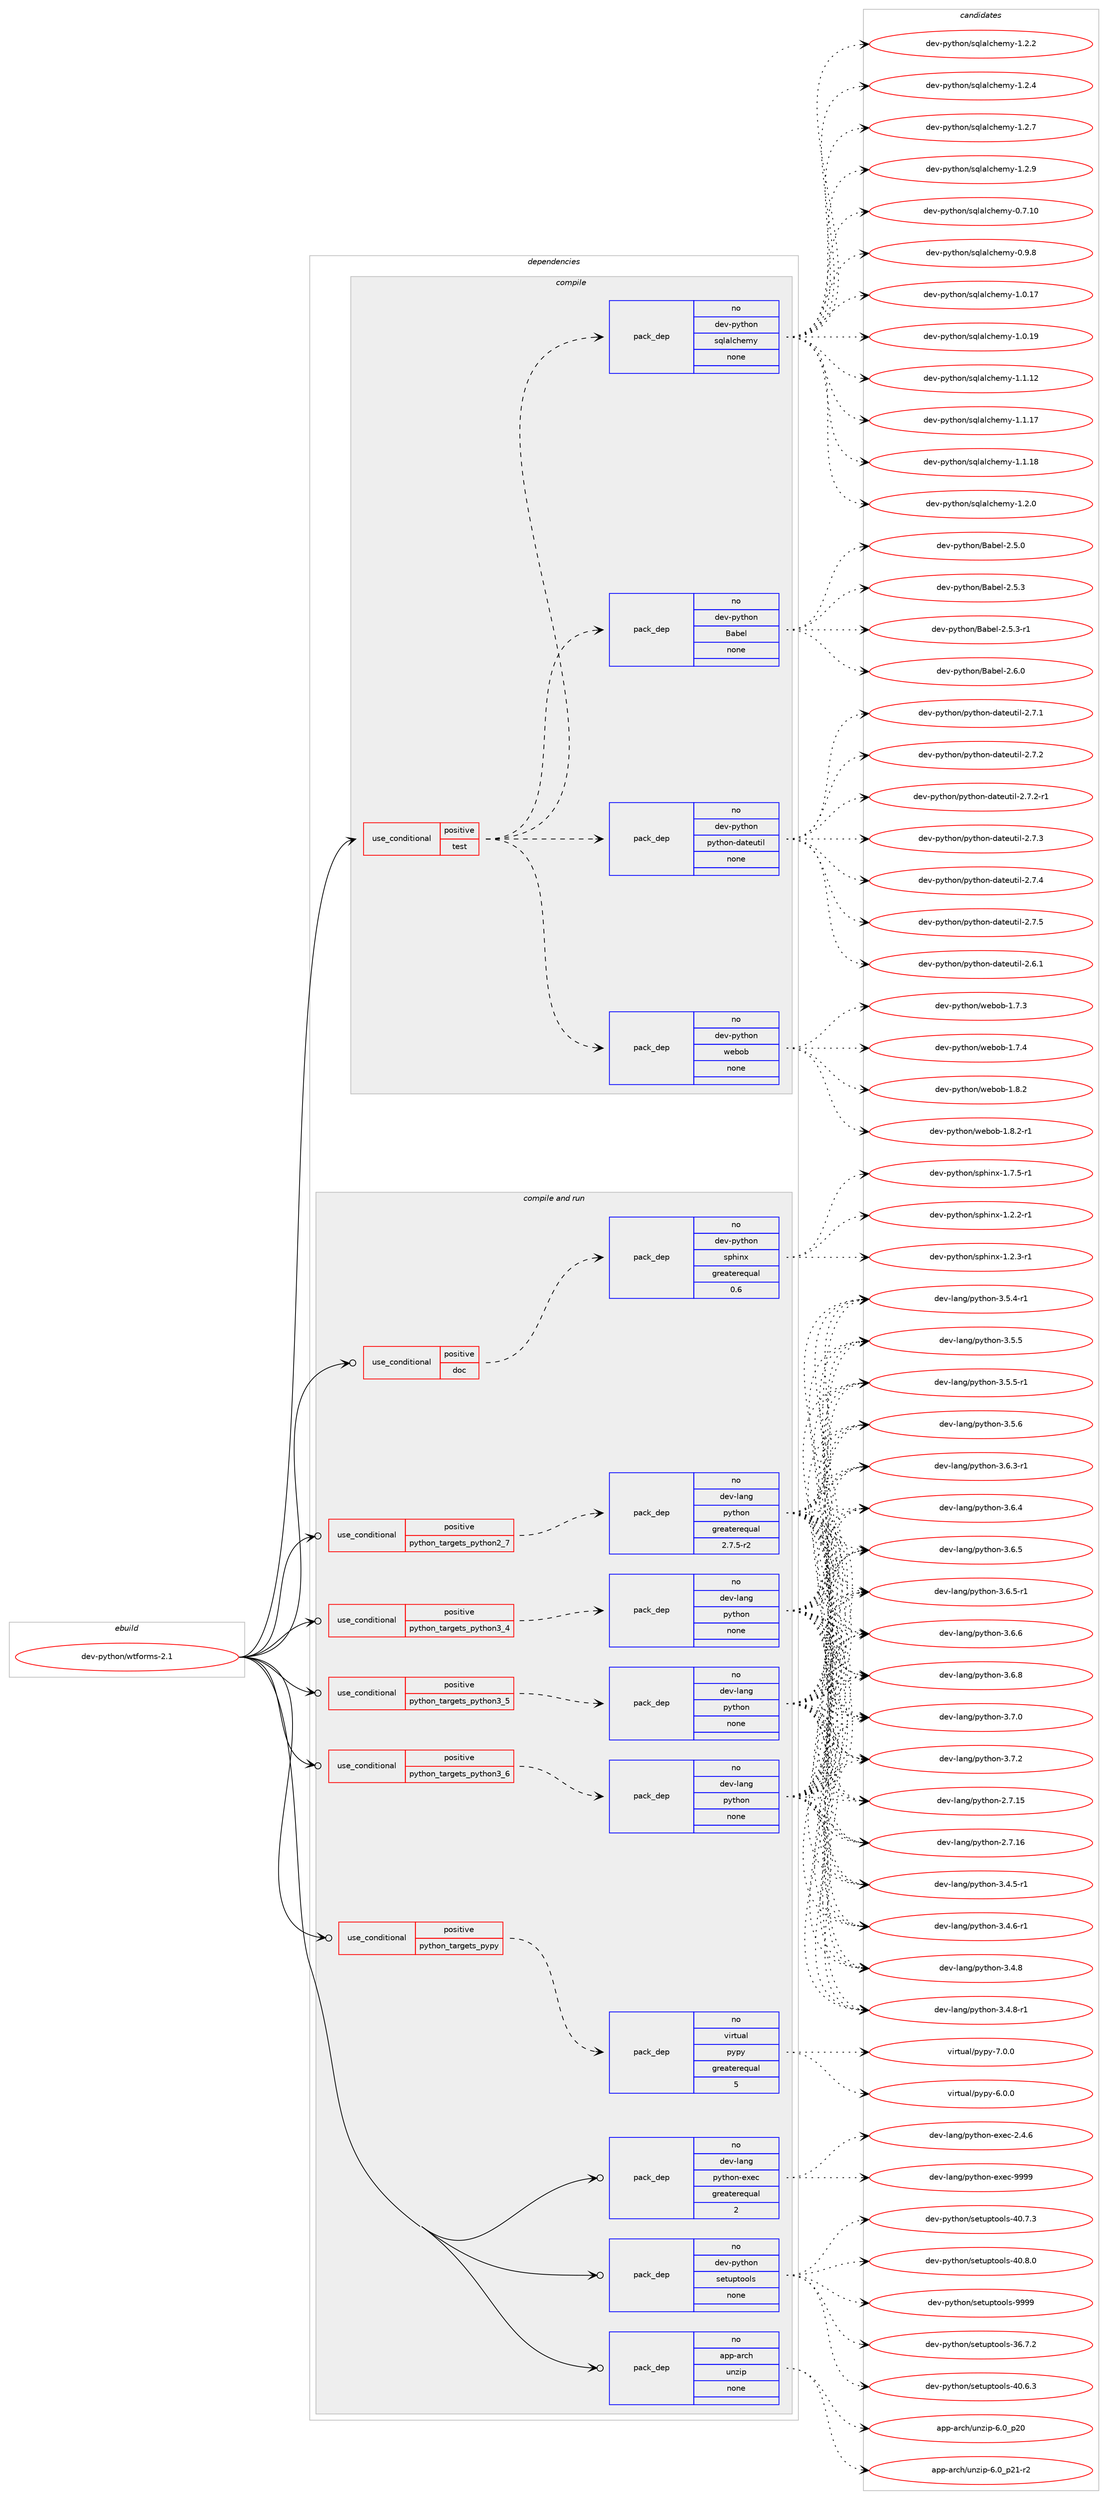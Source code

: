 digraph prolog {

# *************
# Graph options
# *************

newrank=true;
concentrate=true;
compound=true;
graph [rankdir=LR,fontname=Helvetica,fontsize=10,ranksep=1.5];#, ranksep=2.5, nodesep=0.2];
edge  [arrowhead=vee];
node  [fontname=Helvetica,fontsize=10];

# **********
# The ebuild
# **********

subgraph cluster_leftcol {
color=gray;
rank=same;
label=<<i>ebuild</i>>;
id [label="dev-python/wtforms-2.1", color=red, width=4, href="../dev-python/wtforms-2.1.svg"];
}

# ****************
# The dependencies
# ****************

subgraph cluster_midcol {
color=gray;
label=<<i>dependencies</i>>;
subgraph cluster_compile {
fillcolor="#eeeeee";
style=filled;
label=<<i>compile</i>>;
subgraph cond386977 {
dependency1448411 [label=<<TABLE BORDER="0" CELLBORDER="1" CELLSPACING="0" CELLPADDING="4"><TR><TD ROWSPAN="3" CELLPADDING="10">use_conditional</TD></TR><TR><TD>positive</TD></TR><TR><TD>test</TD></TR></TABLE>>, shape=none, color=red];
subgraph pack1038064 {
dependency1448412 [label=<<TABLE BORDER="0" CELLBORDER="1" CELLSPACING="0" CELLPADDING="4" WIDTH="220"><TR><TD ROWSPAN="6" CELLPADDING="30">pack_dep</TD></TR><TR><TD WIDTH="110">no</TD></TR><TR><TD>dev-python</TD></TR><TR><TD>Babel</TD></TR><TR><TD>none</TD></TR><TR><TD></TD></TR></TABLE>>, shape=none, color=blue];
}
dependency1448411:e -> dependency1448412:w [weight=20,style="dashed",arrowhead="vee"];
subgraph pack1038065 {
dependency1448413 [label=<<TABLE BORDER="0" CELLBORDER="1" CELLSPACING="0" CELLPADDING="4" WIDTH="220"><TR><TD ROWSPAN="6" CELLPADDING="30">pack_dep</TD></TR><TR><TD WIDTH="110">no</TD></TR><TR><TD>dev-python</TD></TR><TR><TD>sqlalchemy</TD></TR><TR><TD>none</TD></TR><TR><TD></TD></TR></TABLE>>, shape=none, color=blue];
}
dependency1448411:e -> dependency1448413:w [weight=20,style="dashed",arrowhead="vee"];
subgraph pack1038066 {
dependency1448414 [label=<<TABLE BORDER="0" CELLBORDER="1" CELLSPACING="0" CELLPADDING="4" WIDTH="220"><TR><TD ROWSPAN="6" CELLPADDING="30">pack_dep</TD></TR><TR><TD WIDTH="110">no</TD></TR><TR><TD>dev-python</TD></TR><TR><TD>webob</TD></TR><TR><TD>none</TD></TR><TR><TD></TD></TR></TABLE>>, shape=none, color=blue];
}
dependency1448411:e -> dependency1448414:w [weight=20,style="dashed",arrowhead="vee"];
subgraph pack1038067 {
dependency1448415 [label=<<TABLE BORDER="0" CELLBORDER="1" CELLSPACING="0" CELLPADDING="4" WIDTH="220"><TR><TD ROWSPAN="6" CELLPADDING="30">pack_dep</TD></TR><TR><TD WIDTH="110">no</TD></TR><TR><TD>dev-python</TD></TR><TR><TD>python-dateutil</TD></TR><TR><TD>none</TD></TR><TR><TD></TD></TR></TABLE>>, shape=none, color=blue];
}
dependency1448411:e -> dependency1448415:w [weight=20,style="dashed",arrowhead="vee"];
}
id:e -> dependency1448411:w [weight=20,style="solid",arrowhead="vee"];
}
subgraph cluster_compileandrun {
fillcolor="#eeeeee";
style=filled;
label=<<i>compile and run</i>>;
subgraph cond386978 {
dependency1448416 [label=<<TABLE BORDER="0" CELLBORDER="1" CELLSPACING="0" CELLPADDING="4"><TR><TD ROWSPAN="3" CELLPADDING="10">use_conditional</TD></TR><TR><TD>positive</TD></TR><TR><TD>doc</TD></TR></TABLE>>, shape=none, color=red];
subgraph pack1038068 {
dependency1448417 [label=<<TABLE BORDER="0" CELLBORDER="1" CELLSPACING="0" CELLPADDING="4" WIDTH="220"><TR><TD ROWSPAN="6" CELLPADDING="30">pack_dep</TD></TR><TR><TD WIDTH="110">no</TD></TR><TR><TD>dev-python</TD></TR><TR><TD>sphinx</TD></TR><TR><TD>greaterequal</TD></TR><TR><TD>0.6</TD></TR></TABLE>>, shape=none, color=blue];
}
dependency1448416:e -> dependency1448417:w [weight=20,style="dashed",arrowhead="vee"];
}
id:e -> dependency1448416:w [weight=20,style="solid",arrowhead="odotvee"];
subgraph cond386979 {
dependency1448418 [label=<<TABLE BORDER="0" CELLBORDER="1" CELLSPACING="0" CELLPADDING="4"><TR><TD ROWSPAN="3" CELLPADDING="10">use_conditional</TD></TR><TR><TD>positive</TD></TR><TR><TD>python_targets_pypy</TD></TR></TABLE>>, shape=none, color=red];
subgraph pack1038069 {
dependency1448419 [label=<<TABLE BORDER="0" CELLBORDER="1" CELLSPACING="0" CELLPADDING="4" WIDTH="220"><TR><TD ROWSPAN="6" CELLPADDING="30">pack_dep</TD></TR><TR><TD WIDTH="110">no</TD></TR><TR><TD>virtual</TD></TR><TR><TD>pypy</TD></TR><TR><TD>greaterequal</TD></TR><TR><TD>5</TD></TR></TABLE>>, shape=none, color=blue];
}
dependency1448418:e -> dependency1448419:w [weight=20,style="dashed",arrowhead="vee"];
}
id:e -> dependency1448418:w [weight=20,style="solid",arrowhead="odotvee"];
subgraph cond386980 {
dependency1448420 [label=<<TABLE BORDER="0" CELLBORDER="1" CELLSPACING="0" CELLPADDING="4"><TR><TD ROWSPAN="3" CELLPADDING="10">use_conditional</TD></TR><TR><TD>positive</TD></TR><TR><TD>python_targets_python2_7</TD></TR></TABLE>>, shape=none, color=red];
subgraph pack1038070 {
dependency1448421 [label=<<TABLE BORDER="0" CELLBORDER="1" CELLSPACING="0" CELLPADDING="4" WIDTH="220"><TR><TD ROWSPAN="6" CELLPADDING="30">pack_dep</TD></TR><TR><TD WIDTH="110">no</TD></TR><TR><TD>dev-lang</TD></TR><TR><TD>python</TD></TR><TR><TD>greaterequal</TD></TR><TR><TD>2.7.5-r2</TD></TR></TABLE>>, shape=none, color=blue];
}
dependency1448420:e -> dependency1448421:w [weight=20,style="dashed",arrowhead="vee"];
}
id:e -> dependency1448420:w [weight=20,style="solid",arrowhead="odotvee"];
subgraph cond386981 {
dependency1448422 [label=<<TABLE BORDER="0" CELLBORDER="1" CELLSPACING="0" CELLPADDING="4"><TR><TD ROWSPAN="3" CELLPADDING="10">use_conditional</TD></TR><TR><TD>positive</TD></TR><TR><TD>python_targets_python3_4</TD></TR></TABLE>>, shape=none, color=red];
subgraph pack1038071 {
dependency1448423 [label=<<TABLE BORDER="0" CELLBORDER="1" CELLSPACING="0" CELLPADDING="4" WIDTH="220"><TR><TD ROWSPAN="6" CELLPADDING="30">pack_dep</TD></TR><TR><TD WIDTH="110">no</TD></TR><TR><TD>dev-lang</TD></TR><TR><TD>python</TD></TR><TR><TD>none</TD></TR><TR><TD></TD></TR></TABLE>>, shape=none, color=blue];
}
dependency1448422:e -> dependency1448423:w [weight=20,style="dashed",arrowhead="vee"];
}
id:e -> dependency1448422:w [weight=20,style="solid",arrowhead="odotvee"];
subgraph cond386982 {
dependency1448424 [label=<<TABLE BORDER="0" CELLBORDER="1" CELLSPACING="0" CELLPADDING="4"><TR><TD ROWSPAN="3" CELLPADDING="10">use_conditional</TD></TR><TR><TD>positive</TD></TR><TR><TD>python_targets_python3_5</TD></TR></TABLE>>, shape=none, color=red];
subgraph pack1038072 {
dependency1448425 [label=<<TABLE BORDER="0" CELLBORDER="1" CELLSPACING="0" CELLPADDING="4" WIDTH="220"><TR><TD ROWSPAN="6" CELLPADDING="30">pack_dep</TD></TR><TR><TD WIDTH="110">no</TD></TR><TR><TD>dev-lang</TD></TR><TR><TD>python</TD></TR><TR><TD>none</TD></TR><TR><TD></TD></TR></TABLE>>, shape=none, color=blue];
}
dependency1448424:e -> dependency1448425:w [weight=20,style="dashed",arrowhead="vee"];
}
id:e -> dependency1448424:w [weight=20,style="solid",arrowhead="odotvee"];
subgraph cond386983 {
dependency1448426 [label=<<TABLE BORDER="0" CELLBORDER="1" CELLSPACING="0" CELLPADDING="4"><TR><TD ROWSPAN="3" CELLPADDING="10">use_conditional</TD></TR><TR><TD>positive</TD></TR><TR><TD>python_targets_python3_6</TD></TR></TABLE>>, shape=none, color=red];
subgraph pack1038073 {
dependency1448427 [label=<<TABLE BORDER="0" CELLBORDER="1" CELLSPACING="0" CELLPADDING="4" WIDTH="220"><TR><TD ROWSPAN="6" CELLPADDING="30">pack_dep</TD></TR><TR><TD WIDTH="110">no</TD></TR><TR><TD>dev-lang</TD></TR><TR><TD>python</TD></TR><TR><TD>none</TD></TR><TR><TD></TD></TR></TABLE>>, shape=none, color=blue];
}
dependency1448426:e -> dependency1448427:w [weight=20,style="dashed",arrowhead="vee"];
}
id:e -> dependency1448426:w [weight=20,style="solid",arrowhead="odotvee"];
subgraph pack1038074 {
dependency1448428 [label=<<TABLE BORDER="0" CELLBORDER="1" CELLSPACING="0" CELLPADDING="4" WIDTH="220"><TR><TD ROWSPAN="6" CELLPADDING="30">pack_dep</TD></TR><TR><TD WIDTH="110">no</TD></TR><TR><TD>app-arch</TD></TR><TR><TD>unzip</TD></TR><TR><TD>none</TD></TR><TR><TD></TD></TR></TABLE>>, shape=none, color=blue];
}
id:e -> dependency1448428:w [weight=20,style="solid",arrowhead="odotvee"];
subgraph pack1038075 {
dependency1448429 [label=<<TABLE BORDER="0" CELLBORDER="1" CELLSPACING="0" CELLPADDING="4" WIDTH="220"><TR><TD ROWSPAN="6" CELLPADDING="30">pack_dep</TD></TR><TR><TD WIDTH="110">no</TD></TR><TR><TD>dev-lang</TD></TR><TR><TD>python-exec</TD></TR><TR><TD>greaterequal</TD></TR><TR><TD>2</TD></TR></TABLE>>, shape=none, color=blue];
}
id:e -> dependency1448429:w [weight=20,style="solid",arrowhead="odotvee"];
subgraph pack1038076 {
dependency1448430 [label=<<TABLE BORDER="0" CELLBORDER="1" CELLSPACING="0" CELLPADDING="4" WIDTH="220"><TR><TD ROWSPAN="6" CELLPADDING="30">pack_dep</TD></TR><TR><TD WIDTH="110">no</TD></TR><TR><TD>dev-python</TD></TR><TR><TD>setuptools</TD></TR><TR><TD>none</TD></TR><TR><TD></TD></TR></TABLE>>, shape=none, color=blue];
}
id:e -> dependency1448430:w [weight=20,style="solid",arrowhead="odotvee"];
}
subgraph cluster_run {
fillcolor="#eeeeee";
style=filled;
label=<<i>run</i>>;
}
}

# **************
# The candidates
# **************

subgraph cluster_choices {
rank=same;
color=gray;
label=<<i>candidates</i>>;

subgraph choice1038064 {
color=black;
nodesep=1;
choice1001011184511212111610411111047669798101108455046534648 [label="dev-python/Babel-2.5.0", color=red, width=4,href="../dev-python/Babel-2.5.0.svg"];
choice1001011184511212111610411111047669798101108455046534651 [label="dev-python/Babel-2.5.3", color=red, width=4,href="../dev-python/Babel-2.5.3.svg"];
choice10010111845112121116104111110476697981011084550465346514511449 [label="dev-python/Babel-2.5.3-r1", color=red, width=4,href="../dev-python/Babel-2.5.3-r1.svg"];
choice1001011184511212111610411111047669798101108455046544648 [label="dev-python/Babel-2.6.0", color=red, width=4,href="../dev-python/Babel-2.6.0.svg"];
dependency1448412:e -> choice1001011184511212111610411111047669798101108455046534648:w [style=dotted,weight="100"];
dependency1448412:e -> choice1001011184511212111610411111047669798101108455046534651:w [style=dotted,weight="100"];
dependency1448412:e -> choice10010111845112121116104111110476697981011084550465346514511449:w [style=dotted,weight="100"];
dependency1448412:e -> choice1001011184511212111610411111047669798101108455046544648:w [style=dotted,weight="100"];
}
subgraph choice1038065 {
color=black;
nodesep=1;
choice1001011184511212111610411111047115113108971089910410110912145484655464948 [label="dev-python/sqlalchemy-0.7.10", color=red, width=4,href="../dev-python/sqlalchemy-0.7.10.svg"];
choice10010111845112121116104111110471151131089710899104101109121454846574656 [label="dev-python/sqlalchemy-0.9.8", color=red, width=4,href="../dev-python/sqlalchemy-0.9.8.svg"];
choice1001011184511212111610411111047115113108971089910410110912145494648464955 [label="dev-python/sqlalchemy-1.0.17", color=red, width=4,href="../dev-python/sqlalchemy-1.0.17.svg"];
choice1001011184511212111610411111047115113108971089910410110912145494648464957 [label="dev-python/sqlalchemy-1.0.19", color=red, width=4,href="../dev-python/sqlalchemy-1.0.19.svg"];
choice1001011184511212111610411111047115113108971089910410110912145494649464950 [label="dev-python/sqlalchemy-1.1.12", color=red, width=4,href="../dev-python/sqlalchemy-1.1.12.svg"];
choice1001011184511212111610411111047115113108971089910410110912145494649464955 [label="dev-python/sqlalchemy-1.1.17", color=red, width=4,href="../dev-python/sqlalchemy-1.1.17.svg"];
choice1001011184511212111610411111047115113108971089910410110912145494649464956 [label="dev-python/sqlalchemy-1.1.18", color=red, width=4,href="../dev-python/sqlalchemy-1.1.18.svg"];
choice10010111845112121116104111110471151131089710899104101109121454946504648 [label="dev-python/sqlalchemy-1.2.0", color=red, width=4,href="../dev-python/sqlalchemy-1.2.0.svg"];
choice10010111845112121116104111110471151131089710899104101109121454946504650 [label="dev-python/sqlalchemy-1.2.2", color=red, width=4,href="../dev-python/sqlalchemy-1.2.2.svg"];
choice10010111845112121116104111110471151131089710899104101109121454946504652 [label="dev-python/sqlalchemy-1.2.4", color=red, width=4,href="../dev-python/sqlalchemy-1.2.4.svg"];
choice10010111845112121116104111110471151131089710899104101109121454946504655 [label="dev-python/sqlalchemy-1.2.7", color=red, width=4,href="../dev-python/sqlalchemy-1.2.7.svg"];
choice10010111845112121116104111110471151131089710899104101109121454946504657 [label="dev-python/sqlalchemy-1.2.9", color=red, width=4,href="../dev-python/sqlalchemy-1.2.9.svg"];
dependency1448413:e -> choice1001011184511212111610411111047115113108971089910410110912145484655464948:w [style=dotted,weight="100"];
dependency1448413:e -> choice10010111845112121116104111110471151131089710899104101109121454846574656:w [style=dotted,weight="100"];
dependency1448413:e -> choice1001011184511212111610411111047115113108971089910410110912145494648464955:w [style=dotted,weight="100"];
dependency1448413:e -> choice1001011184511212111610411111047115113108971089910410110912145494648464957:w [style=dotted,weight="100"];
dependency1448413:e -> choice1001011184511212111610411111047115113108971089910410110912145494649464950:w [style=dotted,weight="100"];
dependency1448413:e -> choice1001011184511212111610411111047115113108971089910410110912145494649464955:w [style=dotted,weight="100"];
dependency1448413:e -> choice1001011184511212111610411111047115113108971089910410110912145494649464956:w [style=dotted,weight="100"];
dependency1448413:e -> choice10010111845112121116104111110471151131089710899104101109121454946504648:w [style=dotted,weight="100"];
dependency1448413:e -> choice10010111845112121116104111110471151131089710899104101109121454946504650:w [style=dotted,weight="100"];
dependency1448413:e -> choice10010111845112121116104111110471151131089710899104101109121454946504652:w [style=dotted,weight="100"];
dependency1448413:e -> choice10010111845112121116104111110471151131089710899104101109121454946504655:w [style=dotted,weight="100"];
dependency1448413:e -> choice10010111845112121116104111110471151131089710899104101109121454946504657:w [style=dotted,weight="100"];
}
subgraph choice1038066 {
color=black;
nodesep=1;
choice10010111845112121116104111110471191019811198454946554651 [label="dev-python/webob-1.7.3", color=red, width=4,href="../dev-python/webob-1.7.3.svg"];
choice10010111845112121116104111110471191019811198454946554652 [label="dev-python/webob-1.7.4", color=red, width=4,href="../dev-python/webob-1.7.4.svg"];
choice10010111845112121116104111110471191019811198454946564650 [label="dev-python/webob-1.8.2", color=red, width=4,href="../dev-python/webob-1.8.2.svg"];
choice100101118451121211161041111104711910198111984549465646504511449 [label="dev-python/webob-1.8.2-r1", color=red, width=4,href="../dev-python/webob-1.8.2-r1.svg"];
dependency1448414:e -> choice10010111845112121116104111110471191019811198454946554651:w [style=dotted,weight="100"];
dependency1448414:e -> choice10010111845112121116104111110471191019811198454946554652:w [style=dotted,weight="100"];
dependency1448414:e -> choice10010111845112121116104111110471191019811198454946564650:w [style=dotted,weight="100"];
dependency1448414:e -> choice100101118451121211161041111104711910198111984549465646504511449:w [style=dotted,weight="100"];
}
subgraph choice1038067 {
color=black;
nodesep=1;
choice10010111845112121116104111110471121211161041111104510097116101117116105108455046544649 [label="dev-python/python-dateutil-2.6.1", color=red, width=4,href="../dev-python/python-dateutil-2.6.1.svg"];
choice10010111845112121116104111110471121211161041111104510097116101117116105108455046554649 [label="dev-python/python-dateutil-2.7.1", color=red, width=4,href="../dev-python/python-dateutil-2.7.1.svg"];
choice10010111845112121116104111110471121211161041111104510097116101117116105108455046554650 [label="dev-python/python-dateutil-2.7.2", color=red, width=4,href="../dev-python/python-dateutil-2.7.2.svg"];
choice100101118451121211161041111104711212111610411111045100971161011171161051084550465546504511449 [label="dev-python/python-dateutil-2.7.2-r1", color=red, width=4,href="../dev-python/python-dateutil-2.7.2-r1.svg"];
choice10010111845112121116104111110471121211161041111104510097116101117116105108455046554651 [label="dev-python/python-dateutil-2.7.3", color=red, width=4,href="../dev-python/python-dateutil-2.7.3.svg"];
choice10010111845112121116104111110471121211161041111104510097116101117116105108455046554652 [label="dev-python/python-dateutil-2.7.4", color=red, width=4,href="../dev-python/python-dateutil-2.7.4.svg"];
choice10010111845112121116104111110471121211161041111104510097116101117116105108455046554653 [label="dev-python/python-dateutil-2.7.5", color=red, width=4,href="../dev-python/python-dateutil-2.7.5.svg"];
dependency1448415:e -> choice10010111845112121116104111110471121211161041111104510097116101117116105108455046544649:w [style=dotted,weight="100"];
dependency1448415:e -> choice10010111845112121116104111110471121211161041111104510097116101117116105108455046554649:w [style=dotted,weight="100"];
dependency1448415:e -> choice10010111845112121116104111110471121211161041111104510097116101117116105108455046554650:w [style=dotted,weight="100"];
dependency1448415:e -> choice100101118451121211161041111104711212111610411111045100971161011171161051084550465546504511449:w [style=dotted,weight="100"];
dependency1448415:e -> choice10010111845112121116104111110471121211161041111104510097116101117116105108455046554651:w [style=dotted,weight="100"];
dependency1448415:e -> choice10010111845112121116104111110471121211161041111104510097116101117116105108455046554652:w [style=dotted,weight="100"];
dependency1448415:e -> choice10010111845112121116104111110471121211161041111104510097116101117116105108455046554653:w [style=dotted,weight="100"];
}
subgraph choice1038068 {
color=black;
nodesep=1;
choice10010111845112121116104111110471151121041051101204549465046504511449 [label="dev-python/sphinx-1.2.2-r1", color=red, width=4,href="../dev-python/sphinx-1.2.2-r1.svg"];
choice10010111845112121116104111110471151121041051101204549465046514511449 [label="dev-python/sphinx-1.2.3-r1", color=red, width=4,href="../dev-python/sphinx-1.2.3-r1.svg"];
choice10010111845112121116104111110471151121041051101204549465546534511449 [label="dev-python/sphinx-1.7.5-r1", color=red, width=4,href="../dev-python/sphinx-1.7.5-r1.svg"];
dependency1448417:e -> choice10010111845112121116104111110471151121041051101204549465046504511449:w [style=dotted,weight="100"];
dependency1448417:e -> choice10010111845112121116104111110471151121041051101204549465046514511449:w [style=dotted,weight="100"];
dependency1448417:e -> choice10010111845112121116104111110471151121041051101204549465546534511449:w [style=dotted,weight="100"];
}
subgraph choice1038069 {
color=black;
nodesep=1;
choice1181051141161179710847112121112121455446484648 [label="virtual/pypy-6.0.0", color=red, width=4,href="../virtual/pypy-6.0.0.svg"];
choice1181051141161179710847112121112121455546484648 [label="virtual/pypy-7.0.0", color=red, width=4,href="../virtual/pypy-7.0.0.svg"];
dependency1448419:e -> choice1181051141161179710847112121112121455446484648:w [style=dotted,weight="100"];
dependency1448419:e -> choice1181051141161179710847112121112121455546484648:w [style=dotted,weight="100"];
}
subgraph choice1038070 {
color=black;
nodesep=1;
choice10010111845108971101034711212111610411111045504655464953 [label="dev-lang/python-2.7.15", color=red, width=4,href="../dev-lang/python-2.7.15.svg"];
choice10010111845108971101034711212111610411111045504655464954 [label="dev-lang/python-2.7.16", color=red, width=4,href="../dev-lang/python-2.7.16.svg"];
choice1001011184510897110103471121211161041111104551465246534511449 [label="dev-lang/python-3.4.5-r1", color=red, width=4,href="../dev-lang/python-3.4.5-r1.svg"];
choice1001011184510897110103471121211161041111104551465246544511449 [label="dev-lang/python-3.4.6-r1", color=red, width=4,href="../dev-lang/python-3.4.6-r1.svg"];
choice100101118451089711010347112121116104111110455146524656 [label="dev-lang/python-3.4.8", color=red, width=4,href="../dev-lang/python-3.4.8.svg"];
choice1001011184510897110103471121211161041111104551465246564511449 [label="dev-lang/python-3.4.8-r1", color=red, width=4,href="../dev-lang/python-3.4.8-r1.svg"];
choice1001011184510897110103471121211161041111104551465346524511449 [label="dev-lang/python-3.5.4-r1", color=red, width=4,href="../dev-lang/python-3.5.4-r1.svg"];
choice100101118451089711010347112121116104111110455146534653 [label="dev-lang/python-3.5.5", color=red, width=4,href="../dev-lang/python-3.5.5.svg"];
choice1001011184510897110103471121211161041111104551465346534511449 [label="dev-lang/python-3.5.5-r1", color=red, width=4,href="../dev-lang/python-3.5.5-r1.svg"];
choice100101118451089711010347112121116104111110455146534654 [label="dev-lang/python-3.5.6", color=red, width=4,href="../dev-lang/python-3.5.6.svg"];
choice1001011184510897110103471121211161041111104551465446514511449 [label="dev-lang/python-3.6.3-r1", color=red, width=4,href="../dev-lang/python-3.6.3-r1.svg"];
choice100101118451089711010347112121116104111110455146544652 [label="dev-lang/python-3.6.4", color=red, width=4,href="../dev-lang/python-3.6.4.svg"];
choice100101118451089711010347112121116104111110455146544653 [label="dev-lang/python-3.6.5", color=red, width=4,href="../dev-lang/python-3.6.5.svg"];
choice1001011184510897110103471121211161041111104551465446534511449 [label="dev-lang/python-3.6.5-r1", color=red, width=4,href="../dev-lang/python-3.6.5-r1.svg"];
choice100101118451089711010347112121116104111110455146544654 [label="dev-lang/python-3.6.6", color=red, width=4,href="../dev-lang/python-3.6.6.svg"];
choice100101118451089711010347112121116104111110455146544656 [label="dev-lang/python-3.6.8", color=red, width=4,href="../dev-lang/python-3.6.8.svg"];
choice100101118451089711010347112121116104111110455146554648 [label="dev-lang/python-3.7.0", color=red, width=4,href="../dev-lang/python-3.7.0.svg"];
choice100101118451089711010347112121116104111110455146554650 [label="dev-lang/python-3.7.2", color=red, width=4,href="../dev-lang/python-3.7.2.svg"];
dependency1448421:e -> choice10010111845108971101034711212111610411111045504655464953:w [style=dotted,weight="100"];
dependency1448421:e -> choice10010111845108971101034711212111610411111045504655464954:w [style=dotted,weight="100"];
dependency1448421:e -> choice1001011184510897110103471121211161041111104551465246534511449:w [style=dotted,weight="100"];
dependency1448421:e -> choice1001011184510897110103471121211161041111104551465246544511449:w [style=dotted,weight="100"];
dependency1448421:e -> choice100101118451089711010347112121116104111110455146524656:w [style=dotted,weight="100"];
dependency1448421:e -> choice1001011184510897110103471121211161041111104551465246564511449:w [style=dotted,weight="100"];
dependency1448421:e -> choice1001011184510897110103471121211161041111104551465346524511449:w [style=dotted,weight="100"];
dependency1448421:e -> choice100101118451089711010347112121116104111110455146534653:w [style=dotted,weight="100"];
dependency1448421:e -> choice1001011184510897110103471121211161041111104551465346534511449:w [style=dotted,weight="100"];
dependency1448421:e -> choice100101118451089711010347112121116104111110455146534654:w [style=dotted,weight="100"];
dependency1448421:e -> choice1001011184510897110103471121211161041111104551465446514511449:w [style=dotted,weight="100"];
dependency1448421:e -> choice100101118451089711010347112121116104111110455146544652:w [style=dotted,weight="100"];
dependency1448421:e -> choice100101118451089711010347112121116104111110455146544653:w [style=dotted,weight="100"];
dependency1448421:e -> choice1001011184510897110103471121211161041111104551465446534511449:w [style=dotted,weight="100"];
dependency1448421:e -> choice100101118451089711010347112121116104111110455146544654:w [style=dotted,weight="100"];
dependency1448421:e -> choice100101118451089711010347112121116104111110455146544656:w [style=dotted,weight="100"];
dependency1448421:e -> choice100101118451089711010347112121116104111110455146554648:w [style=dotted,weight="100"];
dependency1448421:e -> choice100101118451089711010347112121116104111110455146554650:w [style=dotted,weight="100"];
}
subgraph choice1038071 {
color=black;
nodesep=1;
choice10010111845108971101034711212111610411111045504655464953 [label="dev-lang/python-2.7.15", color=red, width=4,href="../dev-lang/python-2.7.15.svg"];
choice10010111845108971101034711212111610411111045504655464954 [label="dev-lang/python-2.7.16", color=red, width=4,href="../dev-lang/python-2.7.16.svg"];
choice1001011184510897110103471121211161041111104551465246534511449 [label="dev-lang/python-3.4.5-r1", color=red, width=4,href="../dev-lang/python-3.4.5-r1.svg"];
choice1001011184510897110103471121211161041111104551465246544511449 [label="dev-lang/python-3.4.6-r1", color=red, width=4,href="../dev-lang/python-3.4.6-r1.svg"];
choice100101118451089711010347112121116104111110455146524656 [label="dev-lang/python-3.4.8", color=red, width=4,href="../dev-lang/python-3.4.8.svg"];
choice1001011184510897110103471121211161041111104551465246564511449 [label="dev-lang/python-3.4.8-r1", color=red, width=4,href="../dev-lang/python-3.4.8-r1.svg"];
choice1001011184510897110103471121211161041111104551465346524511449 [label="dev-lang/python-3.5.4-r1", color=red, width=4,href="../dev-lang/python-3.5.4-r1.svg"];
choice100101118451089711010347112121116104111110455146534653 [label="dev-lang/python-3.5.5", color=red, width=4,href="../dev-lang/python-3.5.5.svg"];
choice1001011184510897110103471121211161041111104551465346534511449 [label="dev-lang/python-3.5.5-r1", color=red, width=4,href="../dev-lang/python-3.5.5-r1.svg"];
choice100101118451089711010347112121116104111110455146534654 [label="dev-lang/python-3.5.6", color=red, width=4,href="../dev-lang/python-3.5.6.svg"];
choice1001011184510897110103471121211161041111104551465446514511449 [label="dev-lang/python-3.6.3-r1", color=red, width=4,href="../dev-lang/python-3.6.3-r1.svg"];
choice100101118451089711010347112121116104111110455146544652 [label="dev-lang/python-3.6.4", color=red, width=4,href="../dev-lang/python-3.6.4.svg"];
choice100101118451089711010347112121116104111110455146544653 [label="dev-lang/python-3.6.5", color=red, width=4,href="../dev-lang/python-3.6.5.svg"];
choice1001011184510897110103471121211161041111104551465446534511449 [label="dev-lang/python-3.6.5-r1", color=red, width=4,href="../dev-lang/python-3.6.5-r1.svg"];
choice100101118451089711010347112121116104111110455146544654 [label="dev-lang/python-3.6.6", color=red, width=4,href="../dev-lang/python-3.6.6.svg"];
choice100101118451089711010347112121116104111110455146544656 [label="dev-lang/python-3.6.8", color=red, width=4,href="../dev-lang/python-3.6.8.svg"];
choice100101118451089711010347112121116104111110455146554648 [label="dev-lang/python-3.7.0", color=red, width=4,href="../dev-lang/python-3.7.0.svg"];
choice100101118451089711010347112121116104111110455146554650 [label="dev-lang/python-3.7.2", color=red, width=4,href="../dev-lang/python-3.7.2.svg"];
dependency1448423:e -> choice10010111845108971101034711212111610411111045504655464953:w [style=dotted,weight="100"];
dependency1448423:e -> choice10010111845108971101034711212111610411111045504655464954:w [style=dotted,weight="100"];
dependency1448423:e -> choice1001011184510897110103471121211161041111104551465246534511449:w [style=dotted,weight="100"];
dependency1448423:e -> choice1001011184510897110103471121211161041111104551465246544511449:w [style=dotted,weight="100"];
dependency1448423:e -> choice100101118451089711010347112121116104111110455146524656:w [style=dotted,weight="100"];
dependency1448423:e -> choice1001011184510897110103471121211161041111104551465246564511449:w [style=dotted,weight="100"];
dependency1448423:e -> choice1001011184510897110103471121211161041111104551465346524511449:w [style=dotted,weight="100"];
dependency1448423:e -> choice100101118451089711010347112121116104111110455146534653:w [style=dotted,weight="100"];
dependency1448423:e -> choice1001011184510897110103471121211161041111104551465346534511449:w [style=dotted,weight="100"];
dependency1448423:e -> choice100101118451089711010347112121116104111110455146534654:w [style=dotted,weight="100"];
dependency1448423:e -> choice1001011184510897110103471121211161041111104551465446514511449:w [style=dotted,weight="100"];
dependency1448423:e -> choice100101118451089711010347112121116104111110455146544652:w [style=dotted,weight="100"];
dependency1448423:e -> choice100101118451089711010347112121116104111110455146544653:w [style=dotted,weight="100"];
dependency1448423:e -> choice1001011184510897110103471121211161041111104551465446534511449:w [style=dotted,weight="100"];
dependency1448423:e -> choice100101118451089711010347112121116104111110455146544654:w [style=dotted,weight="100"];
dependency1448423:e -> choice100101118451089711010347112121116104111110455146544656:w [style=dotted,weight="100"];
dependency1448423:e -> choice100101118451089711010347112121116104111110455146554648:w [style=dotted,weight="100"];
dependency1448423:e -> choice100101118451089711010347112121116104111110455146554650:w [style=dotted,weight="100"];
}
subgraph choice1038072 {
color=black;
nodesep=1;
choice10010111845108971101034711212111610411111045504655464953 [label="dev-lang/python-2.7.15", color=red, width=4,href="../dev-lang/python-2.7.15.svg"];
choice10010111845108971101034711212111610411111045504655464954 [label="dev-lang/python-2.7.16", color=red, width=4,href="../dev-lang/python-2.7.16.svg"];
choice1001011184510897110103471121211161041111104551465246534511449 [label="dev-lang/python-3.4.5-r1", color=red, width=4,href="../dev-lang/python-3.4.5-r1.svg"];
choice1001011184510897110103471121211161041111104551465246544511449 [label="dev-lang/python-3.4.6-r1", color=red, width=4,href="../dev-lang/python-3.4.6-r1.svg"];
choice100101118451089711010347112121116104111110455146524656 [label="dev-lang/python-3.4.8", color=red, width=4,href="../dev-lang/python-3.4.8.svg"];
choice1001011184510897110103471121211161041111104551465246564511449 [label="dev-lang/python-3.4.8-r1", color=red, width=4,href="../dev-lang/python-3.4.8-r1.svg"];
choice1001011184510897110103471121211161041111104551465346524511449 [label="dev-lang/python-3.5.4-r1", color=red, width=4,href="../dev-lang/python-3.5.4-r1.svg"];
choice100101118451089711010347112121116104111110455146534653 [label="dev-lang/python-3.5.5", color=red, width=4,href="../dev-lang/python-3.5.5.svg"];
choice1001011184510897110103471121211161041111104551465346534511449 [label="dev-lang/python-3.5.5-r1", color=red, width=4,href="../dev-lang/python-3.5.5-r1.svg"];
choice100101118451089711010347112121116104111110455146534654 [label="dev-lang/python-3.5.6", color=red, width=4,href="../dev-lang/python-3.5.6.svg"];
choice1001011184510897110103471121211161041111104551465446514511449 [label="dev-lang/python-3.6.3-r1", color=red, width=4,href="../dev-lang/python-3.6.3-r1.svg"];
choice100101118451089711010347112121116104111110455146544652 [label="dev-lang/python-3.6.4", color=red, width=4,href="../dev-lang/python-3.6.4.svg"];
choice100101118451089711010347112121116104111110455146544653 [label="dev-lang/python-3.6.5", color=red, width=4,href="../dev-lang/python-3.6.5.svg"];
choice1001011184510897110103471121211161041111104551465446534511449 [label="dev-lang/python-3.6.5-r1", color=red, width=4,href="../dev-lang/python-3.6.5-r1.svg"];
choice100101118451089711010347112121116104111110455146544654 [label="dev-lang/python-3.6.6", color=red, width=4,href="../dev-lang/python-3.6.6.svg"];
choice100101118451089711010347112121116104111110455146544656 [label="dev-lang/python-3.6.8", color=red, width=4,href="../dev-lang/python-3.6.8.svg"];
choice100101118451089711010347112121116104111110455146554648 [label="dev-lang/python-3.7.0", color=red, width=4,href="../dev-lang/python-3.7.0.svg"];
choice100101118451089711010347112121116104111110455146554650 [label="dev-lang/python-3.7.2", color=red, width=4,href="../dev-lang/python-3.7.2.svg"];
dependency1448425:e -> choice10010111845108971101034711212111610411111045504655464953:w [style=dotted,weight="100"];
dependency1448425:e -> choice10010111845108971101034711212111610411111045504655464954:w [style=dotted,weight="100"];
dependency1448425:e -> choice1001011184510897110103471121211161041111104551465246534511449:w [style=dotted,weight="100"];
dependency1448425:e -> choice1001011184510897110103471121211161041111104551465246544511449:w [style=dotted,weight="100"];
dependency1448425:e -> choice100101118451089711010347112121116104111110455146524656:w [style=dotted,weight="100"];
dependency1448425:e -> choice1001011184510897110103471121211161041111104551465246564511449:w [style=dotted,weight="100"];
dependency1448425:e -> choice1001011184510897110103471121211161041111104551465346524511449:w [style=dotted,weight="100"];
dependency1448425:e -> choice100101118451089711010347112121116104111110455146534653:w [style=dotted,weight="100"];
dependency1448425:e -> choice1001011184510897110103471121211161041111104551465346534511449:w [style=dotted,weight="100"];
dependency1448425:e -> choice100101118451089711010347112121116104111110455146534654:w [style=dotted,weight="100"];
dependency1448425:e -> choice1001011184510897110103471121211161041111104551465446514511449:w [style=dotted,weight="100"];
dependency1448425:e -> choice100101118451089711010347112121116104111110455146544652:w [style=dotted,weight="100"];
dependency1448425:e -> choice100101118451089711010347112121116104111110455146544653:w [style=dotted,weight="100"];
dependency1448425:e -> choice1001011184510897110103471121211161041111104551465446534511449:w [style=dotted,weight="100"];
dependency1448425:e -> choice100101118451089711010347112121116104111110455146544654:w [style=dotted,weight="100"];
dependency1448425:e -> choice100101118451089711010347112121116104111110455146544656:w [style=dotted,weight="100"];
dependency1448425:e -> choice100101118451089711010347112121116104111110455146554648:w [style=dotted,weight="100"];
dependency1448425:e -> choice100101118451089711010347112121116104111110455146554650:w [style=dotted,weight="100"];
}
subgraph choice1038073 {
color=black;
nodesep=1;
choice10010111845108971101034711212111610411111045504655464953 [label="dev-lang/python-2.7.15", color=red, width=4,href="../dev-lang/python-2.7.15.svg"];
choice10010111845108971101034711212111610411111045504655464954 [label="dev-lang/python-2.7.16", color=red, width=4,href="../dev-lang/python-2.7.16.svg"];
choice1001011184510897110103471121211161041111104551465246534511449 [label="dev-lang/python-3.4.5-r1", color=red, width=4,href="../dev-lang/python-3.4.5-r1.svg"];
choice1001011184510897110103471121211161041111104551465246544511449 [label="dev-lang/python-3.4.6-r1", color=red, width=4,href="../dev-lang/python-3.4.6-r1.svg"];
choice100101118451089711010347112121116104111110455146524656 [label="dev-lang/python-3.4.8", color=red, width=4,href="../dev-lang/python-3.4.8.svg"];
choice1001011184510897110103471121211161041111104551465246564511449 [label="dev-lang/python-3.4.8-r1", color=red, width=4,href="../dev-lang/python-3.4.8-r1.svg"];
choice1001011184510897110103471121211161041111104551465346524511449 [label="dev-lang/python-3.5.4-r1", color=red, width=4,href="../dev-lang/python-3.5.4-r1.svg"];
choice100101118451089711010347112121116104111110455146534653 [label="dev-lang/python-3.5.5", color=red, width=4,href="../dev-lang/python-3.5.5.svg"];
choice1001011184510897110103471121211161041111104551465346534511449 [label="dev-lang/python-3.5.5-r1", color=red, width=4,href="../dev-lang/python-3.5.5-r1.svg"];
choice100101118451089711010347112121116104111110455146534654 [label="dev-lang/python-3.5.6", color=red, width=4,href="../dev-lang/python-3.5.6.svg"];
choice1001011184510897110103471121211161041111104551465446514511449 [label="dev-lang/python-3.6.3-r1", color=red, width=4,href="../dev-lang/python-3.6.3-r1.svg"];
choice100101118451089711010347112121116104111110455146544652 [label="dev-lang/python-3.6.4", color=red, width=4,href="../dev-lang/python-3.6.4.svg"];
choice100101118451089711010347112121116104111110455146544653 [label="dev-lang/python-3.6.5", color=red, width=4,href="../dev-lang/python-3.6.5.svg"];
choice1001011184510897110103471121211161041111104551465446534511449 [label="dev-lang/python-3.6.5-r1", color=red, width=4,href="../dev-lang/python-3.6.5-r1.svg"];
choice100101118451089711010347112121116104111110455146544654 [label="dev-lang/python-3.6.6", color=red, width=4,href="../dev-lang/python-3.6.6.svg"];
choice100101118451089711010347112121116104111110455146544656 [label="dev-lang/python-3.6.8", color=red, width=4,href="../dev-lang/python-3.6.8.svg"];
choice100101118451089711010347112121116104111110455146554648 [label="dev-lang/python-3.7.0", color=red, width=4,href="../dev-lang/python-3.7.0.svg"];
choice100101118451089711010347112121116104111110455146554650 [label="dev-lang/python-3.7.2", color=red, width=4,href="../dev-lang/python-3.7.2.svg"];
dependency1448427:e -> choice10010111845108971101034711212111610411111045504655464953:w [style=dotted,weight="100"];
dependency1448427:e -> choice10010111845108971101034711212111610411111045504655464954:w [style=dotted,weight="100"];
dependency1448427:e -> choice1001011184510897110103471121211161041111104551465246534511449:w [style=dotted,weight="100"];
dependency1448427:e -> choice1001011184510897110103471121211161041111104551465246544511449:w [style=dotted,weight="100"];
dependency1448427:e -> choice100101118451089711010347112121116104111110455146524656:w [style=dotted,weight="100"];
dependency1448427:e -> choice1001011184510897110103471121211161041111104551465246564511449:w [style=dotted,weight="100"];
dependency1448427:e -> choice1001011184510897110103471121211161041111104551465346524511449:w [style=dotted,weight="100"];
dependency1448427:e -> choice100101118451089711010347112121116104111110455146534653:w [style=dotted,weight="100"];
dependency1448427:e -> choice1001011184510897110103471121211161041111104551465346534511449:w [style=dotted,weight="100"];
dependency1448427:e -> choice100101118451089711010347112121116104111110455146534654:w [style=dotted,weight="100"];
dependency1448427:e -> choice1001011184510897110103471121211161041111104551465446514511449:w [style=dotted,weight="100"];
dependency1448427:e -> choice100101118451089711010347112121116104111110455146544652:w [style=dotted,weight="100"];
dependency1448427:e -> choice100101118451089711010347112121116104111110455146544653:w [style=dotted,weight="100"];
dependency1448427:e -> choice1001011184510897110103471121211161041111104551465446534511449:w [style=dotted,weight="100"];
dependency1448427:e -> choice100101118451089711010347112121116104111110455146544654:w [style=dotted,weight="100"];
dependency1448427:e -> choice100101118451089711010347112121116104111110455146544656:w [style=dotted,weight="100"];
dependency1448427:e -> choice100101118451089711010347112121116104111110455146554648:w [style=dotted,weight="100"];
dependency1448427:e -> choice100101118451089711010347112121116104111110455146554650:w [style=dotted,weight="100"];
}
subgraph choice1038074 {
color=black;
nodesep=1;
choice971121124597114991044711711012210511245544648951125048 [label="app-arch/unzip-6.0_p20", color=red, width=4,href="../app-arch/unzip-6.0_p20.svg"];
choice9711211245971149910447117110122105112455446489511250494511450 [label="app-arch/unzip-6.0_p21-r2", color=red, width=4,href="../app-arch/unzip-6.0_p21-r2.svg"];
dependency1448428:e -> choice971121124597114991044711711012210511245544648951125048:w [style=dotted,weight="100"];
dependency1448428:e -> choice9711211245971149910447117110122105112455446489511250494511450:w [style=dotted,weight="100"];
}
subgraph choice1038075 {
color=black;
nodesep=1;
choice1001011184510897110103471121211161041111104510112010199455046524654 [label="dev-lang/python-exec-2.4.6", color=red, width=4,href="../dev-lang/python-exec-2.4.6.svg"];
choice10010111845108971101034711212111610411111045101120101994557575757 [label="dev-lang/python-exec-9999", color=red, width=4,href="../dev-lang/python-exec-9999.svg"];
dependency1448429:e -> choice1001011184510897110103471121211161041111104510112010199455046524654:w [style=dotted,weight="100"];
dependency1448429:e -> choice10010111845108971101034711212111610411111045101120101994557575757:w [style=dotted,weight="100"];
}
subgraph choice1038076 {
color=black;
nodesep=1;
choice100101118451121211161041111104711510111611711211611111110811545515446554650 [label="dev-python/setuptools-36.7.2", color=red, width=4,href="../dev-python/setuptools-36.7.2.svg"];
choice100101118451121211161041111104711510111611711211611111110811545524846544651 [label="dev-python/setuptools-40.6.3", color=red, width=4,href="../dev-python/setuptools-40.6.3.svg"];
choice100101118451121211161041111104711510111611711211611111110811545524846554651 [label="dev-python/setuptools-40.7.3", color=red, width=4,href="../dev-python/setuptools-40.7.3.svg"];
choice100101118451121211161041111104711510111611711211611111110811545524846564648 [label="dev-python/setuptools-40.8.0", color=red, width=4,href="../dev-python/setuptools-40.8.0.svg"];
choice10010111845112121116104111110471151011161171121161111111081154557575757 [label="dev-python/setuptools-9999", color=red, width=4,href="../dev-python/setuptools-9999.svg"];
dependency1448430:e -> choice100101118451121211161041111104711510111611711211611111110811545515446554650:w [style=dotted,weight="100"];
dependency1448430:e -> choice100101118451121211161041111104711510111611711211611111110811545524846544651:w [style=dotted,weight="100"];
dependency1448430:e -> choice100101118451121211161041111104711510111611711211611111110811545524846554651:w [style=dotted,weight="100"];
dependency1448430:e -> choice100101118451121211161041111104711510111611711211611111110811545524846564648:w [style=dotted,weight="100"];
dependency1448430:e -> choice10010111845112121116104111110471151011161171121161111111081154557575757:w [style=dotted,weight="100"];
}
}

}
